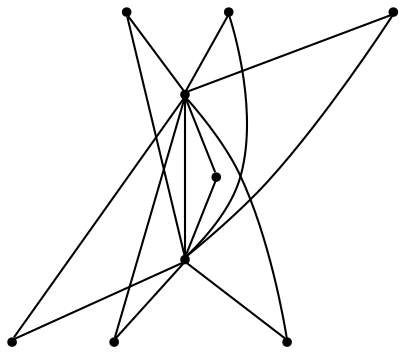 graph {
  node [shape=point,comment="{\"directed\":false,\"doi\":\"10.1007/978-3-319-73915-1_6\",\"figure\":\"? (1)\"}"]

  v0 [pos="1346.2311541433255,1024.3810810324076"]
  v1 [pos="702.2577037836879,1131.7093841009873"]
  v2 [pos="702.2577037836879,845.5026319184151"]
  v3 [pos="1131.571917215451,1024.3810810324073"]
  v4 [pos="916.9137930848863,1024.3810810324073"]
  v5 [pos="773.8107615635068,988.6050224013063"]
  v6 [pos="559.1515882240501,988.6050224013063"]
  v7 [pos="630.704646003869,952.8298698940523"]
  v8 [pos="416.04544881875574,988.6050224013063"]

  v0 -- v1 [id="-1",pos="1346.2311541433255,1024.3810810324076 702.2577037836879,1131.7093841009873 702.2577037836879,1131.7093841009873 702.2577037836879,1131.7093841009873"]
  v8 -- v2 [id="-2",pos="416.04544881875574,988.6050224013063 702.2577037836879,845.5026319184151 702.2577037836879,845.5026319184151 702.2577037836879,845.5026319184151"]
  v8 -- v1 [id="-3",pos="416.04544881875574,988.6050224013063 702.2577037836879,1131.7093841009873 702.2577037836879,1131.7093841009873 702.2577037836879,1131.7093841009873"]
  v6 -- v1 [id="-4",pos="559.1515882240501,988.6050224013063 702.2577037836879,1131.7093841009873 702.2577037836879,1131.7093841009873 702.2577037836879,1131.7093841009873"]
  v7 -- v1 [id="-6",pos="630.704646003869,952.8298698940523 702.2577037836879,1131.7093841009873 702.2577037836879,1131.7093841009873 702.2577037836879,1131.7093841009873"]
  v3 -- v1 [id="-9",pos="1131.571917215451,1024.3810810324073 702.2577037836879,1131.7093841009873 702.2577037836879,1131.7093841009873 702.2577037836879,1131.7093841009873"]
  v4 -- v2 [id="-10",pos="916.9137930848863,1024.3810810324073 702.2577037836879,845.5026319184151 702.2577037836879,845.5026319184151 702.2577037836879,845.5026319184151"]
  v5 -- v1 [id="-11",pos="773.8107615635068,988.6050224013063 702.2577037836879,1131.7093841009873 702.2577037836879,1131.7093841009873 702.2577037836879,1131.7093841009873"]
  v5 -- v2 [id="-13",pos="773.8107615635068,988.6050224013063 702.2577037836879,845.5026319184151 702.2577037836879,845.5026319184151 702.2577037836879,845.5026319184151"]
  v2 -- v0 [id="-19",pos="702.2577037836879,845.5026319184151 1346.2311541433255,1024.3810810324076 1346.2311541433255,1024.3810810324076 1346.2311541433255,1024.3810810324076"]
  v2 -- v3 [id="-25",pos="702.2577037836879,845.5026319184151 1131.571917215451,1024.3810810324073 1131.571917215451,1024.3810810324073 1131.571917215451,1024.3810810324073"]
  v2 -- v1 [id="-26",pos="702.2577037836879,845.5026319184151 702.2577037836879,1131.7093841009873 702.2577037836879,1131.7093841009873 702.2577037836879,1131.7093841009873"]
  v2 -- v6 [id="-28",pos="702.2577037836879,845.5026319184151 559.1515882240501,988.6050224013063 559.1515882240501,988.6050224013063 559.1515882240501,988.6050224013063"]
  v2 -- v7 [id="-31",pos="702.2577037836879,845.5026319184151 630.704646003869,952.8298698940523 630.704646003869,952.8298698940523 630.704646003869,952.8298698940523"]
  v1 -- v4 [id="-65",pos="702.2577037836879,1131.7093841009873 916.9137930848863,1024.3810810324073 916.9137930848863,1024.3810810324073 916.9137930848863,1024.3810810324073"]
}